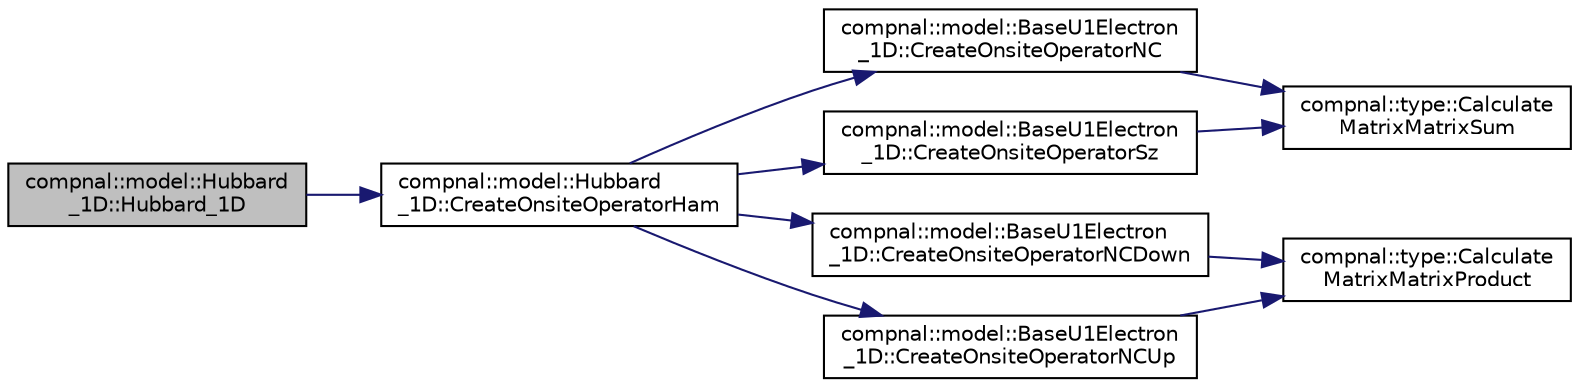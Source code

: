 digraph "compnal::model::Hubbard_1D::Hubbard_1D"
{
 // INTERACTIVE_SVG=YES
 // LATEX_PDF_SIZE
  edge [fontname="Helvetica",fontsize="10",labelfontname="Helvetica",labelfontsize="10"];
  node [fontname="Helvetica",fontsize="10",shape=record];
  rankdir="LR";
  Node1 [label="compnal::model::Hubbard\l_1D::Hubbard_1D",height=0.2,width=0.4,color="black", fillcolor="grey75", style="filled", fontcolor="black",tooltip="Constructor of Hubbard_1D class."];
  Node1 -> Node2 [color="midnightblue",fontsize="10",style="solid",fontname="Helvetica"];
  Node2 [label="compnal::model::Hubbard\l_1D::CreateOnsiteOperatorHam",height=0.2,width=0.4,color="black", fillcolor="white", style="filled",URL="$d9/d7b/classcompnal_1_1model_1_1_hubbard__1_d.html#a879169d51bdfedd522454e9cf9af42ee",tooltip="Create the onsite Hamiltonian."];
  Node2 -> Node3 [color="midnightblue",fontsize="10",style="solid",fontname="Helvetica"];
  Node3 [label="compnal::model::BaseU1Electron\l_1D::CreateOnsiteOperatorNC",height=0.2,width=0.4,color="black", fillcolor="white", style="filled",URL="$d8/dc0/classcompnal_1_1model_1_1_base_u1_electron__1_d.html#aec77c76276610fa623fe1127594bf8e7",tooltip="Generate the number operator for the electrons ."];
  Node3 -> Node4 [color="midnightblue",fontsize="10",style="solid",fontname="Helvetica"];
  Node4 [label="compnal::type::Calculate\lMatrixMatrixSum",height=0.2,width=0.4,color="black", fillcolor="white", style="filled",URL="$d4/df8/namespacecompnal_1_1type.html#aab183cd2077b21a5126d0927d9ac4756",tooltip=" "];
  Node2 -> Node5 [color="midnightblue",fontsize="10",style="solid",fontname="Helvetica"];
  Node5 [label="compnal::model::BaseU1Electron\l_1D::CreateOnsiteOperatorNCDown",height=0.2,width=0.4,color="black", fillcolor="white", style="filled",URL="$d8/dc0/classcompnal_1_1model_1_1_base_u1_electron__1_d.html#a9fd576d344dc72d5c7b9361a3cad51d9",tooltip="Generate the number operator for the electrons with the down spin ."];
  Node5 -> Node6 [color="midnightblue",fontsize="10",style="solid",fontname="Helvetica"];
  Node6 [label="compnal::type::Calculate\lMatrixMatrixProduct",height=0.2,width=0.4,color="black", fillcolor="white", style="filled",URL="$d4/df8/namespacecompnal_1_1type.html#ad4084b7468d3900b83b409da1b0d9254",tooltip=" "];
  Node2 -> Node7 [color="midnightblue",fontsize="10",style="solid",fontname="Helvetica"];
  Node7 [label="compnal::model::BaseU1Electron\l_1D::CreateOnsiteOperatorNCUp",height=0.2,width=0.4,color="black", fillcolor="white", style="filled",URL="$d8/dc0/classcompnal_1_1model_1_1_base_u1_electron__1_d.html#a3b8fcfdefbef8ade799801c8119e3f04",tooltip="Generate the number operator for the electrons with the up spin ."];
  Node7 -> Node6 [color="midnightblue",fontsize="10",style="solid",fontname="Helvetica"];
  Node2 -> Node8 [color="midnightblue",fontsize="10",style="solid",fontname="Helvetica"];
  Node8 [label="compnal::model::BaseU1Electron\l_1D::CreateOnsiteOperatorSz",height=0.2,width=0.4,color="black", fillcolor="white", style="filled",URL="$d8/dc0/classcompnal_1_1model_1_1_base_u1_electron__1_d.html#a5835026708b0d6a101027b0d84c3d3f9",tooltip="Generate the spin operator for the z-direction for the electrons ."];
  Node8 -> Node4 [color="midnightblue",fontsize="10",style="solid",fontname="Helvetica"];
}
